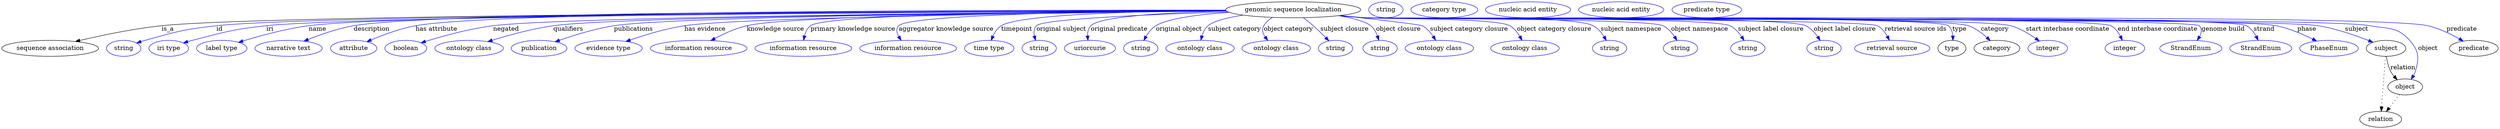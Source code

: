 digraph {
	graph [bb="0,0,5599.1,283"];
	node [label="\N"];
	"genomic sequence localization"	[height=0.5,
		label="genomic sequence localization",
		pos="2895.5,265",
		width=4.2066];
	"sequence association"	[height=0.5,
		pos="108.54,178",
		width=3.015];
	"genomic sequence localization" -> "sequence association"	[label=is_a,
		lp="372.54,221.5",
		pos="e,165.17,193.42 2744.2,263.53 2233.8,261.73 594.74,254.03 358.54,229 295.61,222.33 225,207.52 174.91,195.73"];
	id	[color=blue,
		height=0.5,
		label=string,
		pos="273.54,178",
		width=1.0652];
	"genomic sequence localization" -> id	[color=blue,
		label=id,
		lp="488.54,221.5",
		pos="e,302.53,189.98 2744.3,263.47 2250.6,261.51 705.1,253.45 481.54,229 409.36,221.11 391.48,215.5 321.54,196 318.43,195.13 315.23,194.17 \
312.04,193.15",
		style=solid];
	iri	[color=blue,
		height=0.5,
		label="iri type",
		pos="374.54,178",
		width=1.2277];
	"genomic sequence localization" -> iri	[color=blue,
		label=iri,
		lp="601.54,221.5",
		pos="e,407.45,190.2 2744.6,263.29 2266.8,260.83 805.81,251.53 593.54,229 518.74,221.06 500.36,214.85 427.54,196 424.16,195.13 420.69,\
194.16 417.2,193.15",
		style=solid];
	name	[color=blue,
		height=0.5,
		label="label type",
		pos="493.54,178",
		width=1.5707];
	"genomic sequence localization" -> name	[color=blue,
		label=name,
		lp="708.54,221.5",
		pos="e,531.13,191.46 2744.3,263.66 2279.4,262.31 890.44,256.04 688.54,229 637.24,222.13 580.03,206.47 540.92,194.5",
		style=solid];
	description	[color=blue,
		height=0.5,
		label="narrative text",
		pos="643.54,178",
		width=2.0943];
	"genomic sequence localization" -> description	[color=blue,
		label=description,
		lp="829.04,221.5",
		pos="e,677.59,194.18 2743.9,264.24 2292.9,264.55 979.05,262.55 788.54,229 753.47,222.82 715.47,209.46 687.17,198.09",
		style=solid];
	"has attribute"	[color=blue,
		height=0.5,
		label=attribute,
		pos="788.54,178",
		width=1.4443];
	"genomic sequence localization" -> "has attribute"	[color=blue,
		label="has attribute",
		lp="974.54,221.5",
		pos="e,818.12,192.86 2744.1,264.15 2313.8,264.19 1103.9,261.37 927.54,229 892.57,222.58 854.7,208.45 827.34,196.84",
		style=solid];
	negated	[color=blue,
		height=0.5,
		label=boolean,
		pos="905.54,178",
		width=1.2999];
	"genomic sequence localization" -> negated	[color=blue,
		label=negated,
		lp="1129.5,221.5",
		pos="e,939.56,190.5 2745,262.9 2342.6,259.68 1261.1,249.26 1100.5,229 1047.6,222.32 988.42,205.82 949.3,193.59",
		style=solid];
	qualifiers	[color=blue,
		height=0.5,
		label="ontology class",
		pos="1046.5,178",
		width=2.1304];
	"genomic sequence localization" -> qualifiers	[color=blue,
		label=qualifiers,
		lp="1269,221.5",
		pos="e,1088.4,193.14 2745.1,262.87 2364.3,259.71 1382.3,249.66 1235.5,229 1188.2,222.33 1135.7,207.86 1098.1,196.19",
		style=solid];
	publications	[color=blue,
		height=0.5,
		label=publication,
		pos="1203.5,178",
		width=1.7332];
	"genomic sequence localization" -> publications	[color=blue,
		label=publications,
		lp="1415.5,221.5",
		pos="e,1239.6,192.78 2745,262.82 2386.9,259.68 1504.4,249.91 1371.5,229 1329.1,222.33 1282.4,207.82 1249.1,196.15",
		style=solid];
	"has evidence"	[color=blue,
		height=0.5,
		label="evidence type",
		pos="1359.5,178",
		width=2.0943];
	"genomic sequence localization" -> "has evidence"	[color=blue,
		label="has evidence",
		lp="1576,221.5",
		pos="e,1398.4,193.58 2745.5,262.36 2415.5,258.43 1646.8,247.42 1529.5,229 1487.6,222.42 1441.6,208.42 1407.9,196.9",
		style=solid];
	"knowledge source"	[color=blue,
		height=0.5,
		label="information resource",
		pos="1561.5,178",
		width=3.015];
	"genomic sequence localization" -> "knowledge source"	[color=blue,
		label="knowledge source",
		lp="1734,221.5",
		pos="e,1588.8,195.42 2744.7,263.09 2440.1,260.77 1771.4,252.97 1669.5,229 1644.4,223.09 1618.1,211.05 1597.7,200.26",
		style=solid];
	"primary knowledge source"	[color=blue,
		height=0.5,
		label="information resource",
		pos="1796.5,178",
		width=3.015];
	"genomic sequence localization" -> "primary knowledge source"	[color=blue,
		label="primary knowledge source",
		lp="1907.5,221.5",
		pos="e,1797.2,196.25 2744.4,263.68 2455.2,262.44 1849,256.56 1812.5,229 1805.3,223.55 1801.3,214.82 1799.1,206.17",
		style=solid];
	"aggregator knowledge source"	[color=blue,
		height=0.5,
		label="information resource",
		pos="2031.5,178",
		width=3.015];
	"genomic sequence localization" -> "aggregator knowledge source"	[color=blue,
		label="aggregator knowledge source",
		lp="2117,221.5",
		pos="e,2015.8,196.05 2744.2,263.4 2498,261.67 2035.5,254.96 2010.5,229 2004.1,222.25 2005.8,213.2 2010.3,204.65",
		style=solid];
	timepoint	[color=blue,
		height=0.5,
		label="time type",
		pos="2213.5,178",
		width=1.5346];
	"genomic sequence localization" -> timepoint	[color=blue,
		label=timepoint,
		lp="2275.5,221.5",
		pos="e,2218,195.94 2744.4,263.64 2564.2,262.01 2282,255.24 2240.5,229 2232,223.57 2225.9,214.44 2221.8,205.45",
		style=solid];
	"original subject"	[color=blue,
		height=0.5,
		label=string,
		pos="2325.5,178",
		width=1.0652];
	"genomic sequence localization" -> "original subject"	[color=blue,
		label="original subject",
		lp="2375.5,221.5",
		pos="e,2317.4,195.95 2749.9,260.08 2584.1,254.88 2334.2,244.53 2319.5,229 2313.7,222.84 2313.2,214.21 2314.7,205.84",
		style=solid];
	"original predicate"	[color=blue,
		height=0.5,
		label=uriorcurie,
		pos="2439.5,178",
		width=1.5887];
	"genomic sequence localization" -> "original predicate"	[color=blue,
		label="original predicate",
		lp="2505,221.5",
		pos="e,2435,196.05 2745.9,262.17 2621.9,259.09 2462.6,250.86 2441.5,229 2435.8,223.02 2434,214.53 2434.1,206.24",
		style=solid];
	"original object"	[color=blue,
		height=0.5,
		label=string,
		pos="2553.5,178",
		width=1.0652];
	"genomic sequence localization" -> "original object"	[color=blue,
		label="original object",
		lp="2639,221.5",
		pos="e,2560.4,195.81 2752.2,259.11 2685.7,254.57 2615.4,245.83 2587.5,229 2578.1,223.3 2570.7,213.87 2565.2,204.72",
		style=solid];
	"subject category"	[color=blue,
		height=0.5,
		label="ontology class",
		pos="2686.5,178",
		width=2.1304];
	"genomic sequence localization" -> "subject category"	[color=blue,
		label="subject category",
		lp="2764,221.5",
		pos="e,2688.4,196.31 2783,252.91 2749,247.55 2717.3,239.85 2704.5,229 2697.7,223.23 2693.5,214.69 2690.9,206.29",
		style=solid];
	"object category"	[color=blue,
		height=0.5,
		label="ontology class",
		pos="2857.5,178",
		width=2.1304];
	"genomic sequence localization" -> "object category"	[color=blue,
		label="object category",
		lp="2885,221.5",
		pos="e,2838.6,195.82 2849.1,247.74 2841.3,242.92 2834.2,236.78 2829.5,229 2824.7,220.9 2827.3,211.93 2832.5,203.84",
		style=solid];
	"subject closure"	[color=blue,
		height=0.5,
		label=string,
		pos="2990.5,178",
		width=1.0652];
	"genomic sequence localization" -> "subject closure"	[color=blue,
		label="subject closure",
		lp="3011,221.5",
		pos="e,2975.7,194.83 2918.4,247.09 2925.6,241.51 2933.6,235.16 2940.5,229 2950.1,220.58 2960.1,210.78 2968.6,202.1",
		style=solid];
	"object closure"	[color=blue,
		height=0.5,
		label=string,
		pos="3090.5,178",
		width=1.0652];
	"genomic sequence localization" -> "object closure"	[color=blue,
		label="object closure",
		lp="3131.5,221.5",
		pos="e,3087.6,196.31 2997.8,251.64 3028.7,246.16 3057.7,238.71 3069.5,229 3076.7,223.17 3081.4,214.5 3084.6,206.02",
		style=solid];
	"subject category closure"	[color=blue,
		height=0.5,
		label="ontology class",
		pos="3223.5,178",
		width=2.1304];
	"genomic sequence localization" -> "subject category closure"	[color=blue,
		label="subject category closure",
		lp="3290,221.5",
		pos="e,3215.1,196.31 3001.8,252.14 3082.9,242.94 3181.4,231.36 3185.5,229 3195.4,223.33 3203.6,213.95 3209.8,204.83",
		style=solid];
	"object category closure"	[color=blue,
		height=0.5,
		label="ontology class",
		pos="3415.5,178",
		width=2.1304];
	"genomic sequence localization" -> "object category closure"	[color=blue,
		label="object category closure",
		lp="3481,221.5",
		pos="e,3408.8,196.04 3001.1,252.09 3019.6,250.23 3038.6,248.44 3056.5,247 3092.6,244.1 3350.1,246.8 3381.5,229 3391.1,223.58 3398.6,214.19 \
3404,205",
		style=solid];
	"subject namespace"	[color=blue,
		height=0.5,
		label=string,
		pos="3605.5,178",
		width=1.0652];
	"genomic sequence localization" -> "subject namespace"	[color=blue,
		label="subject namespace",
		lp="3653.5,221.5",
		pos="e,3598.1,195.67 2999.8,251.91 3018.7,250.03 3038.2,248.29 3056.5,247 3113.3,243.01 3518.2,255.51 3568.5,229 3578.8,223.59 3587,213.89 \
3593,204.47",
		style=solid];
	"object namespace"	[color=blue,
		height=0.5,
		label=string,
		pos="3764.5,178",
		width=1.0652];
	"genomic sequence localization" -> "object namespace"	[color=blue,
		label="object namespace",
		lp="3807.5,221.5",
		pos="e,3756.5,195.72 2999.4,251.83 3018.4,249.95 3038,248.22 3056.5,247 3093.6,244.55 3692.4,245.76 3725.5,229 3736.2,223.6 3744.9,213.77 \
3751.3,204.25",
		style=solid];
	"subject label closure"	[color=blue,
		height=0.5,
		label=string,
		pos="3915.5,178",
		width=1.0652];
	"genomic sequence localization" -> "subject label closure"	[color=blue,
		label="subject label closure",
		lp="3967.5,221.5",
		pos="e,3907.2,195.75 2998.9,251.8 3018.1,249.91 3037.9,248.19 3056.5,247 3102,244.11 3834.7,249.16 3875.5,229 3886.4,223.65 3895.2,213.82 \
3901.8,204.29",
		style=solid];
	"object label closure"	[color=blue,
		height=0.5,
		label=string,
		pos="4086.5,178",
		width=1.0652];
	"genomic sequence localization" -> "object label closure"	[color=blue,
		label="object label closure",
		lp="4133,221.5",
		pos="e,4077.9,195.78 2998.5,251.78 3017.8,249.88 3037.7,248.16 3056.5,247 3111.4,243.61 3996.1,252.96 4045.5,229 4056.5,223.68 4065.6,\
213.86 4072.3,204.32",
		style=solid];
	"retrieval source ids"	[color=blue,
		height=0.5,
		label="retrieval source",
		pos="4239.5,178",
		width=2.347];
	"genomic sequence localization" -> "retrieval source ids"	[color=blue,
		label="retrieval source ids",
		lp="4292,221.5",
		pos="e,4233.2,196.18 2998.5,251.74 3017.8,249.84 3037.7,248.14 3056.5,247 3088.4,245.07 4178.5,244.36 4206.5,229 4216.1,223.75 4223.4,\
214.39 4228.6,205.19",
		style=solid];
	type	[height=0.5,
		pos="4373.5,178",
		width=0.86659];
	"genomic sequence localization" -> type	[color=blue,
		label=type,
		lp="4390.5,221.5",
		pos="e,4375.9,196.02 2998.5,251.71 3017.8,249.82 3037.7,248.12 3056.5,247 3092.8,244.84 4338,252.78 4365.5,229 4372.1,223.36 4374.8,214.7 \
4375.6,206.16",
		style=solid];
	category	[height=0.5,
		pos="4474.5,178",
		width=1.4263];
	"genomic sequence localization" -> category	[color=blue,
		label=category,
		lp="4470,221.5",
		pos="e,4459.5,195.47 2998.1,251.75 3017.5,249.84 3037.6,248.12 3056.5,247 3131.6,242.55 4339.6,253.96 4410.5,229 4426.1,223.53 4440.8,\
212.61 4452.2,202.37",
		style=solid];
	"start interbase coordinate"	[color=blue,
		height=0.5,
		label=integer,
		pos="4588.5,178",
		width=1.2277];
	"genomic sequence localization" -> "start interbase coordinate"	[color=blue,
		label="start interbase coordinate",
		lp="4633,221.5",
		pos="e,4569.8,194.31 2998.1,251.74 3017.5,249.82 3037.6,248.12 3056.5,247 3136.9,242.27 4428.1,251.04 4505.5,229 4525.7,223.26 4545.9,\
211.27 4561.3,200.47",
		style=solid];
	"end interbase coordinate"	[color=blue,
		height=0.5,
		label=integer,
		pos="4761.5,178",
		width=1.2277];
	"genomic sequence localization" -> "end interbase coordinate"	[color=blue,
		label="end interbase coordinate",
		lp="4835,221.5",
		pos="e,4755.9,196.17 2998.1,251.71 3017.5,249.8 3037.6,248.1 3056.5,247 3103,244.31 4690,251.83 4730.5,229 4739.8,223.79 4746.6,214.57 \
4751.5,205.46",
		style=solid];
	"genome build"	[color=blue,
		height=0.5,
		label=StrandEnum,
		pos="4909.5,178",
		width=1.9318];
	"genomic sequence localization" -> "genome build"	[color=blue,
		label="genome build",
		lp="4982,221.5",
		pos="e,4924,195.74 2998.1,251.69 3017.5,249.78 3037.6,248.09 3056.5,247 3082.5,245.51 4910.2,247.47 4928.5,229 4935.1,222.34 4933.6,213.16 \
4929.3,204.48",
		style=solid];
	strand	[color=blue,
		height=0.5,
		label=StrandEnum,
		pos="5066.5,178",
		width=1.9318];
	"genomic sequence localization" -> strand	[color=blue,
		label=strand,
		lp="5074,221.5",
		pos="e,5060.6,196.19 2998.1,251.69 3017.5,249.78 3037.6,248.08 3056.5,247 3111.4,243.86 4986.5,255.6 5034.5,229 5044,223.76 5051.1,214.41 \
5056.2,205.2",
		style=solid];
	phase	[color=blue,
		height=0.5,
		label=PhaseEnum,
		pos="5219.5,178",
		width=1.8234];
	"genomic sequence localization" -> phase	[color=blue,
		label=phase,
		lp="5170,221.5",
		pos="e,5191.9,194.37 2998.1,251.68 3017.5,249.77 3037.6,248.08 3056.5,247 3170,240.53 4990.3,252.11 5101.5,229 5130.1,223.07 5160.3,210.13 \
5183,198.89",
		style=solid];
	subject	[height=0.5,
		pos="5347.5,178",
		width=1.2277];
	"genomic sequence localization" -> subject	[color=blue,
		label=subject,
		lp="5281.5,221.5",
		pos="e,5318.2,191.66 2998.1,251.67 3017.5,249.77 3037.6,248.08 3056.5,247 3175.2,240.25 5078.3,248.3 5195.5,229 5235.2,222.47 5278.7,\
207.32 5308.9,195.4",
		style=solid];
	object	[height=0.5,
		pos="5390.5,91",
		width=1.0832];
	"genomic sequence localization" -> object	[color=blue,
		label=object,
		lp="5441.5,178",
		pos="e,5403.9,108.09 2998.1,251.67 3017.5,249.76 3037.6,248.07 3056.5,247 3181.6,239.91 5188.3,251.62 5311.5,229 5353,221.38 5372.5,227.55 \
5400.5,196 5421.3,172.66 5422.5,156.9 5413.5,127 5412.5,123.55 5411,120.13 5409.3,116.85",
		style=solid];
	predicate	[height=0.5,
		pos="5544.5,178",
		width=1.5165];
	"genomic sequence localization" -> predicate	[color=blue,
		label=predicate,
		lp="5517.5,221.5",
		pos="e,5520.7,194.37 2997.6,251.7 3017.2,249.78 3037.5,248.08 3056.5,247 3188.8,239.53 5312.5,259.17 5441.5,229 5466.4,223.18 5492.3,\
210.58 5511.9,199.49",
		style=solid];
	association_type	[color=blue,
		height=0.5,
		label=string,
		pos="3103.5,265",
		width=1.0652];
	association_category	[color=blue,
		height=0.5,
		label="category type",
		pos="3234.5,265",
		width=2.0762];
	subject -> object	[label=relation,
		lp="5385.5,134.5",
		pos="e,5372.6,107.23 5348.6,159.55 5349.8,149.57 5352.3,137.07 5357.5,127 5359.8,122.68 5362.7,118.52 5365.9,114.66"];
	relation	[height=0.5,
		pos="5335.5,18",
		width=1.2999];
	subject -> relation	[pos="e,5336.8,36.188 5346.2,159.79 5344.2,132.48 5340.1,78.994 5337.6,46.38",
		style=dotted];
	"genomic sequence localization_subject"	[color=blue,
		height=0.5,
		label="nucleic acid entity",
		pos="3422.5,265",
		width=2.6539];
	object -> relation	[pos="e,5348.4,35.54 5378.1,73.889 5371.1,64.939 5362.4,53.617 5354.6,43.584",
		style=dotted];
	"genomic sequence localization_object"	[color=blue,
		height=0.5,
		label="nucleic acid entity",
		pos="3631.5,265",
		width=2.6539];
	"genomic sequence localization_predicate"	[color=blue,
		height=0.5,
		label="predicate type",
		pos="3823.5,265",
		width=2.1665];
}
